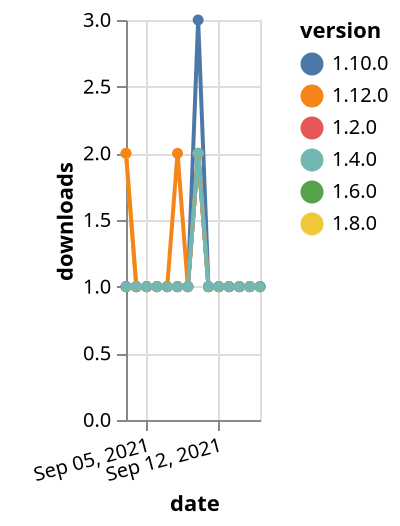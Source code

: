 {"$schema": "https://vega.github.io/schema/vega-lite/v5.json", "description": "A simple bar chart with embedded data.", "data": {"values": [{"date": "2021-09-03", "total": 186, "delta": 1, "version": "1.6.0"}, {"date": "2021-09-04", "total": 187, "delta": 1, "version": "1.6.0"}, {"date": "2021-09-05", "total": 188, "delta": 1, "version": "1.6.0"}, {"date": "2021-09-06", "total": 189, "delta": 1, "version": "1.6.0"}, {"date": "2021-09-07", "total": 190, "delta": 1, "version": "1.6.0"}, {"date": "2021-09-08", "total": 191, "delta": 1, "version": "1.6.0"}, {"date": "2021-09-09", "total": 192, "delta": 1, "version": "1.6.0"}, {"date": "2021-09-10", "total": 194, "delta": 2, "version": "1.6.0"}, {"date": "2021-09-11", "total": 195, "delta": 1, "version": "1.6.0"}, {"date": "2021-09-12", "total": 196, "delta": 1, "version": "1.6.0"}, {"date": "2021-09-13", "total": 197, "delta": 1, "version": "1.6.0"}, {"date": "2021-09-14", "total": 198, "delta": 1, "version": "1.6.0"}, {"date": "2021-09-15", "total": 199, "delta": 1, "version": "1.6.0"}, {"date": "2021-09-16", "total": 200, "delta": 1, "version": "1.6.0"}, {"date": "2021-09-03", "total": 162, "delta": 2, "version": "1.8.0"}, {"date": "2021-09-04", "total": 163, "delta": 1, "version": "1.8.0"}, {"date": "2021-09-05", "total": 164, "delta": 1, "version": "1.8.0"}, {"date": "2021-09-06", "total": 165, "delta": 1, "version": "1.8.0"}, {"date": "2021-09-07", "total": 166, "delta": 1, "version": "1.8.0"}, {"date": "2021-09-08", "total": 167, "delta": 1, "version": "1.8.0"}, {"date": "2021-09-09", "total": 168, "delta": 1, "version": "1.8.0"}, {"date": "2021-09-10", "total": 170, "delta": 2, "version": "1.8.0"}, {"date": "2021-09-11", "total": 171, "delta": 1, "version": "1.8.0"}, {"date": "2021-09-12", "total": 172, "delta": 1, "version": "1.8.0"}, {"date": "2021-09-13", "total": 173, "delta": 1, "version": "1.8.0"}, {"date": "2021-09-14", "total": 174, "delta": 1, "version": "1.8.0"}, {"date": "2021-09-15", "total": 175, "delta": 1, "version": "1.8.0"}, {"date": "2021-09-16", "total": 176, "delta": 1, "version": "1.8.0"}, {"date": "2021-09-03", "total": 182, "delta": 1, "version": "1.10.0"}, {"date": "2021-09-04", "total": 183, "delta": 1, "version": "1.10.0"}, {"date": "2021-09-05", "total": 184, "delta": 1, "version": "1.10.0"}, {"date": "2021-09-06", "total": 185, "delta": 1, "version": "1.10.0"}, {"date": "2021-09-07", "total": 186, "delta": 1, "version": "1.10.0"}, {"date": "2021-09-08", "total": 187, "delta": 1, "version": "1.10.0"}, {"date": "2021-09-09", "total": 188, "delta": 1, "version": "1.10.0"}, {"date": "2021-09-10", "total": 191, "delta": 3, "version": "1.10.0"}, {"date": "2021-09-11", "total": 192, "delta": 1, "version": "1.10.0"}, {"date": "2021-09-12", "total": 193, "delta": 1, "version": "1.10.0"}, {"date": "2021-09-13", "total": 194, "delta": 1, "version": "1.10.0"}, {"date": "2021-09-14", "total": 195, "delta": 1, "version": "1.10.0"}, {"date": "2021-09-15", "total": 196, "delta": 1, "version": "1.10.0"}, {"date": "2021-09-16", "total": 197, "delta": 1, "version": "1.10.0"}, {"date": "2021-09-03", "total": 248, "delta": 1, "version": "1.2.0"}, {"date": "2021-09-04", "total": 249, "delta": 1, "version": "1.2.0"}, {"date": "2021-09-05", "total": 250, "delta": 1, "version": "1.2.0"}, {"date": "2021-09-06", "total": 251, "delta": 1, "version": "1.2.0"}, {"date": "2021-09-07", "total": 252, "delta": 1, "version": "1.2.0"}, {"date": "2021-09-08", "total": 253, "delta": 1, "version": "1.2.0"}, {"date": "2021-09-09", "total": 254, "delta": 1, "version": "1.2.0"}, {"date": "2021-09-10", "total": 256, "delta": 2, "version": "1.2.0"}, {"date": "2021-09-11", "total": 257, "delta": 1, "version": "1.2.0"}, {"date": "2021-09-12", "total": 258, "delta": 1, "version": "1.2.0"}, {"date": "2021-09-13", "total": 259, "delta": 1, "version": "1.2.0"}, {"date": "2021-09-14", "total": 260, "delta": 1, "version": "1.2.0"}, {"date": "2021-09-15", "total": 261, "delta": 1, "version": "1.2.0"}, {"date": "2021-09-16", "total": 262, "delta": 1, "version": "1.2.0"}, {"date": "2021-09-03", "total": 119, "delta": 2, "version": "1.12.0"}, {"date": "2021-09-04", "total": 120, "delta": 1, "version": "1.12.0"}, {"date": "2021-09-05", "total": 121, "delta": 1, "version": "1.12.0"}, {"date": "2021-09-06", "total": 122, "delta": 1, "version": "1.12.0"}, {"date": "2021-09-07", "total": 123, "delta": 1, "version": "1.12.0"}, {"date": "2021-09-08", "total": 125, "delta": 2, "version": "1.12.0"}, {"date": "2021-09-09", "total": 126, "delta": 1, "version": "1.12.0"}, {"date": "2021-09-10", "total": 128, "delta": 2, "version": "1.12.0"}, {"date": "2021-09-11", "total": 129, "delta": 1, "version": "1.12.0"}, {"date": "2021-09-12", "total": 130, "delta": 1, "version": "1.12.0"}, {"date": "2021-09-13", "total": 131, "delta": 1, "version": "1.12.0"}, {"date": "2021-09-14", "total": 132, "delta": 1, "version": "1.12.0"}, {"date": "2021-09-15", "total": 133, "delta": 1, "version": "1.12.0"}, {"date": "2021-09-16", "total": 134, "delta": 1, "version": "1.12.0"}, {"date": "2021-09-03", "total": 196, "delta": 1, "version": "1.4.0"}, {"date": "2021-09-04", "total": 197, "delta": 1, "version": "1.4.0"}, {"date": "2021-09-05", "total": 198, "delta": 1, "version": "1.4.0"}, {"date": "2021-09-06", "total": 199, "delta": 1, "version": "1.4.0"}, {"date": "2021-09-07", "total": 200, "delta": 1, "version": "1.4.0"}, {"date": "2021-09-08", "total": 201, "delta": 1, "version": "1.4.0"}, {"date": "2021-09-09", "total": 202, "delta": 1, "version": "1.4.0"}, {"date": "2021-09-10", "total": 204, "delta": 2, "version": "1.4.0"}, {"date": "2021-09-11", "total": 205, "delta": 1, "version": "1.4.0"}, {"date": "2021-09-12", "total": 206, "delta": 1, "version": "1.4.0"}, {"date": "2021-09-13", "total": 207, "delta": 1, "version": "1.4.0"}, {"date": "2021-09-14", "total": 208, "delta": 1, "version": "1.4.0"}, {"date": "2021-09-15", "total": 209, "delta": 1, "version": "1.4.0"}, {"date": "2021-09-16", "total": 210, "delta": 1, "version": "1.4.0"}]}, "width": "container", "mark": {"type": "line", "point": {"filled": true}}, "encoding": {"x": {"field": "date", "type": "temporal", "timeUnit": "yearmonthdate", "title": "date", "axis": {"labelAngle": -15}}, "y": {"field": "delta", "type": "quantitative", "title": "downloads"}, "color": {"field": "version", "type": "nominal"}, "tooltip": {"field": "delta"}}}